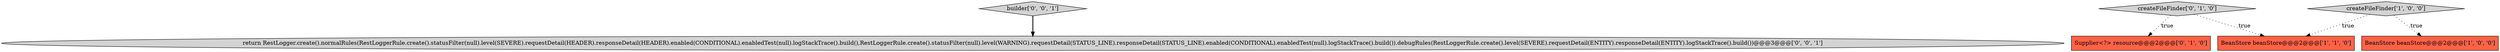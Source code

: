 digraph {
6 [style = filled, label = "return RestLogger.create().normalRules(RestLoggerRule.create().statusFilter(null).level(SEVERE).requestDetail(HEADER).responseDetail(HEADER).enabled(CONDITIONAL).enabledTest(null).logStackTrace().build(),RestLoggerRule.create().statusFilter(null).level(WARNING).requestDetail(STATUS_LINE).responseDetail(STATUS_LINE).enabled(CONDITIONAL).enabledTest(null).logStackTrace().build()).debugRules(RestLoggerRule.create().level(SEVERE).requestDetail(ENTITY).responseDetail(ENTITY).logStackTrace().build())@@@3@@@['0', '0', '1']", fillcolor = lightgray, shape = ellipse image = "AAA0AAABBB3BBB"];
4 [style = filled, label = "Supplier<?> resource@@@2@@@['0', '1', '0']", fillcolor = tomato, shape = box image = "AAA0AAABBB2BBB"];
5 [style = filled, label = "builder['0', '0', '1']", fillcolor = lightgray, shape = diamond image = "AAA0AAABBB3BBB"];
2 [style = filled, label = "createFileFinder['1', '0', '0']", fillcolor = lightgray, shape = diamond image = "AAA0AAABBB1BBB"];
3 [style = filled, label = "createFileFinder['0', '1', '0']", fillcolor = lightgray, shape = diamond image = "AAA0AAABBB2BBB"];
0 [style = filled, label = "BeanStore beanStore@@@2@@@['1', '0', '0']", fillcolor = tomato, shape = box image = "AAA0AAABBB1BBB"];
1 [style = filled, label = "BeanStore beanStore@@@2@@@['1', '1', '0']", fillcolor = tomato, shape = box image = "AAA0AAABBB1BBB"];
2->1 [style = dotted, label="true"];
2->0 [style = dotted, label="true"];
3->4 [style = dotted, label="true"];
3->1 [style = dotted, label="true"];
5->6 [style = bold, label=""];
}
